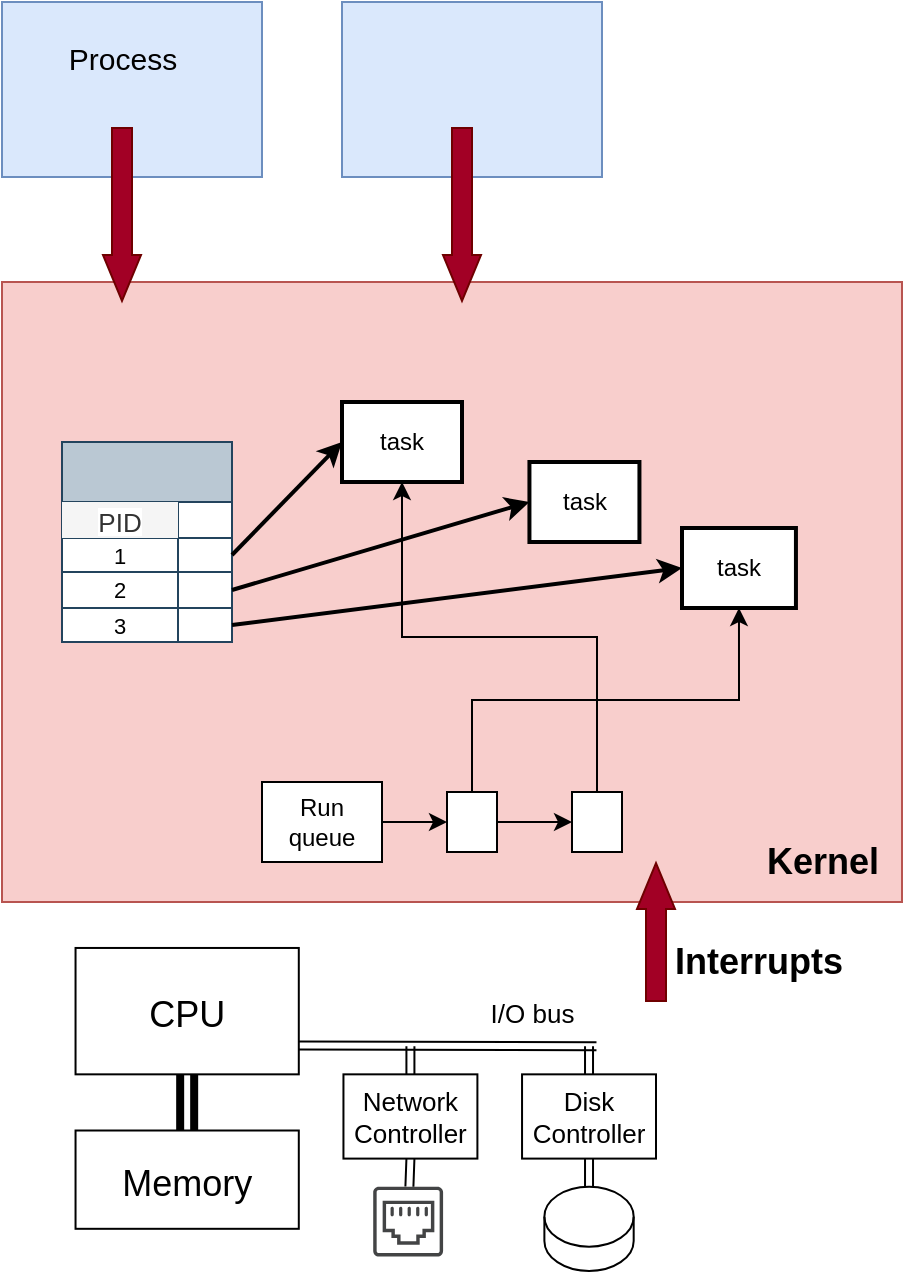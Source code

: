<mxfile version="22.1.21" type="device">
  <diagram id="Jtq0wx4SDSMLCsT2-B9x" name="Page-1">
    <mxGraphModel dx="826" dy="623" grid="1" gridSize="10" guides="1" tooltips="1" connect="1" arrows="1" fold="1" page="1" pageScale="1" pageWidth="850" pageHeight="1100" math="0" shadow="0">
      <root>
        <mxCell id="0" />
        <mxCell id="EV7D-chZJcu2U4-9GLXk-6" value="Untitled Layer" parent="0" />
        <mxCell id="2" value="" style="rounded=0;fillColor=#f8cecc;strokeColor=#b85450;" parent="EV7D-chZJcu2U4-9GLXk-6" vertex="1">
          <mxGeometry x="140" y="380" width="450" height="310" as="geometry" />
        </mxCell>
        <mxCell id="5MDx8M7PKH2fSza1fkfd-17" value="&lt;font style=&quot;font-size: 18px;&quot;&gt;&lt;b&gt;Kernel&lt;/b&gt;&lt;/font&gt;" style="text;html=1;align=center;verticalAlign=middle;resizable=0;points=[];autosize=1;strokeColor=none;fillColor=none;fontSize=15;" parent="EV7D-chZJcu2U4-9GLXk-6" vertex="1">
          <mxGeometry x="510" y="650" width="80" height="40" as="geometry" />
        </mxCell>
        <mxCell id="5MDx8M7PKH2fSza1fkfd-46" value="" style="shape=cylinder3;boundedLbl=1;backgroundOutline=1;size=15;fontSize=18;" parent="EV7D-chZJcu2U4-9GLXk-6" vertex="1">
          <mxGeometry x="411.189" y="832.34" width="44.651" height="42.128" as="geometry" />
        </mxCell>
        <mxCell id="5MDx8M7PKH2fSza1fkfd-47" value="" style="shape=link;rounded=0;fontSize=18;strokeWidth=1;" parent="EV7D-chZJcu2U4-9GLXk-6" edge="1">
          <mxGeometry width="100" relative="1" as="geometry">
            <mxPoint x="288.398" y="761.777" as="sourcePoint" />
            <mxPoint x="437.235" y="762.128" as="targetPoint" />
          </mxGeometry>
        </mxCell>
        <mxCell id="5MDx8M7PKH2fSza1fkfd-49" style="edgeStyle=none;shape=link;rounded=0;orthogonalLoop=1;jettySize=auto;exitX=0.5;exitY=0;exitDx=0;exitDy=0;fontSize=18;strokeWidth=1;" parent="EV7D-chZJcu2U4-9GLXk-6" source="5MDx8M7PKH2fSza1fkfd-50" edge="1">
          <mxGeometry relative="1" as="geometry">
            <mxPoint x="344.212" y="762.128" as="targetPoint" />
          </mxGeometry>
        </mxCell>
        <mxCell id="5MDx8M7PKH2fSza1fkfd-51" style="edgeStyle=none;shape=link;rounded=0;orthogonalLoop=1;jettySize=auto;exitX=0.5;exitY=1;exitDx=0;exitDy=0;fontSize=18;strokeWidth=1;" parent="EV7D-chZJcu2U4-9GLXk-6" source="5MDx8M7PKH2fSza1fkfd-53" target="5MDx8M7PKH2fSza1fkfd-46" edge="1">
          <mxGeometry relative="1" as="geometry" />
        </mxCell>
        <mxCell id="5MDx8M7PKH2fSza1fkfd-52" style="edgeStyle=none;shape=link;rounded=0;orthogonalLoop=1;jettySize=auto;exitX=0.5;exitY=0;exitDx=0;exitDy=0;fontSize=18;strokeWidth=1;" parent="EV7D-chZJcu2U4-9GLXk-6" source="5MDx8M7PKH2fSza1fkfd-53" edge="1">
          <mxGeometry relative="1" as="geometry">
            <mxPoint x="433.514" y="762.128" as="targetPoint" />
          </mxGeometry>
        </mxCell>
        <UserObject label="Disk&#xa;Controller" treeRoot="1" id="5MDx8M7PKH2fSza1fkfd-53">
          <mxCell style="align=center;collapsible=0;container=1;recursiveResize=0;fontSize=13;" parent="EV7D-chZJcu2U4-9GLXk-6" vertex="1">
            <mxGeometry x="400.026" y="776.17" width="66.977" height="42.128" as="geometry" />
          </mxCell>
        </UserObject>
        <mxCell id="5MDx8M7PKH2fSza1fkfd-54" value="" style="sketch=0;pointerEvents=1;shadow=0;dashed=0;strokeColor=none;fillColor=#434445;aspect=fixed;labelPosition=center;verticalLabelPosition=bottom;verticalAlign=top;align=center;outlineConnect=0;shape=mxgraph.vvd.ethernet_port;fontSize=18;" parent="EV7D-chZJcu2U4-9GLXk-6" vertex="1">
          <mxGeometry x="325.607" y="832.34" width="34.938" height="34.938" as="geometry" />
        </mxCell>
        <UserObject label="Memory" treeRoot="1" id="5MDx8M7PKH2fSza1fkfd-45">
          <mxCell style="align=center;collapsible=0;container=1;recursiveResize=0;fontSize=18;" parent="EV7D-chZJcu2U4-9GLXk-6" vertex="1">
            <mxGeometry x="176.77" y="804.255" width="111.628" height="49.149" as="geometry" />
          </mxCell>
        </UserObject>
        <mxCell id="5MDx8M7PKH2fSza1fkfd-44" style="edgeStyle=none;rounded=0;orthogonalLoop=1;jettySize=auto;entryX=0.5;entryY=1;entryDx=0;entryDy=0;fontSize=18;shape=link;strokeWidth=4;" parent="EV7D-chZJcu2U4-9GLXk-6" source="5MDx8M7PKH2fSza1fkfd-45" target="5MDx8M7PKH2fSza1fkfd-43" edge="1">
          <mxGeometry relative="1" as="geometry" />
        </mxCell>
        <UserObject label="Network&#xa;Controller" treeRoot="1" id="5MDx8M7PKH2fSza1fkfd-50">
          <mxCell style="align=center;collapsible=0;container=1;recursiveResize=0;fontSize=13;" parent="EV7D-chZJcu2U4-9GLXk-6" vertex="1">
            <mxGeometry x="310.723" y="776.17" width="66.977" height="42.128" as="geometry" />
          </mxCell>
        </UserObject>
        <mxCell id="5MDx8M7PKH2fSza1fkfd-48" style="edgeStyle=none;shape=link;rounded=0;orthogonalLoop=1;jettySize=auto;exitX=0.5;exitY=1;exitDx=0;exitDy=0;fontSize=18;strokeWidth=1;" parent="EV7D-chZJcu2U4-9GLXk-6" source="5MDx8M7PKH2fSza1fkfd-50" target="5MDx8M7PKH2fSza1fkfd-54" edge="1">
          <mxGeometry relative="1" as="geometry" />
        </mxCell>
        <mxCell id="5MDx8M7PKH2fSza1fkfd-55" value="I/O bus" style="text;resizable=0;autosize=1;align=center;verticalAlign=middle;points=[];fillColor=none;strokeColor=none;rounded=0;fontSize=13;" parent="EV7D-chZJcu2U4-9GLXk-6" vertex="1">
          <mxGeometry x="370.258" y="730.004" width="70" height="30" as="geometry" />
        </mxCell>
        <UserObject label="CPU" treeRoot="1" id="5MDx8M7PKH2fSza1fkfd-43">
          <mxCell style="align=center;collapsible=0;container=1;recursiveResize=0;fontSize=18;" parent="EV7D-chZJcu2U4-9GLXk-6" vertex="1">
            <mxGeometry x="176.77" y="712.98" width="111.628" height="63.191" as="geometry" />
          </mxCell>
        </UserObject>
        <mxCell id="kxdvltDOQqhLtUZSBMHC-44" value="Process table" style="shape=table;startSize=30;container=1;collapsible=0;childLayout=tableLayout;labelBackgroundColor=#bac8d3;fontSize=13;points=[[0.83,0.25,0,0,0],[0.83,0.5,0,0,0],[0.83,0.75,0,0,0]];fillColor=#bac8d3;swimlaneFillColor=#FFFFFF;strokeColor=#23445d;fontColor=none;noLabel=1;" parent="EV7D-chZJcu2U4-9GLXk-6" vertex="1">
          <mxGeometry x="170" y="460" width="85" height="100" as="geometry" />
        </mxCell>
        <mxCell id="kxdvltDOQqhLtUZSBMHC-45" value="" style="shape=tableRow;horizontal=0;startSize=0;swimlaneHead=0;swimlaneBody=0;top=0;left=0;bottom=0;right=0;collapsible=0;dropTarget=0;fillColor=none;points=[[0,0.5],[1,0.5]];portConstraint=eastwest;labelBackgroundColor=#FFFFFF;fontSize=13;" parent="kxdvltDOQqhLtUZSBMHC-44" vertex="1">
          <mxGeometry y="30" width="85" height="18" as="geometry" />
        </mxCell>
        <mxCell id="kxdvltDOQqhLtUZSBMHC-46" value="PID" style="shape=partialRectangle;html=1;whiteSpace=wrap;connectable=0;overflow=hidden;fillColor=#f5f5f5;top=0;left=0;bottom=0;right=0;pointerEvents=1;labelBackgroundColor=#FFFFFF;fontSize=13;fontColor=#333333;strokeColor=#666666;" parent="kxdvltDOQqhLtUZSBMHC-45" vertex="1">
          <mxGeometry width="58" height="18" as="geometry">
            <mxRectangle width="58" height="18" as="alternateBounds" />
          </mxGeometry>
        </mxCell>
        <mxCell id="kxdvltDOQqhLtUZSBMHC-47" value="" style="shape=partialRectangle;html=1;whiteSpace=wrap;connectable=0;overflow=hidden;fillColor=none;top=0;left=0;bottom=0;right=0;pointerEvents=1;labelBackgroundColor=#FFFFFF;fontSize=13;" parent="kxdvltDOQqhLtUZSBMHC-45" vertex="1">
          <mxGeometry x="58" width="27" height="18" as="geometry">
            <mxRectangle width="27" height="18" as="alternateBounds" />
          </mxGeometry>
        </mxCell>
        <mxCell id="kxdvltDOQqhLtUZSBMHC-48" value="" style="shape=tableRow;horizontal=0;startSize=0;swimlaneHead=0;swimlaneBody=0;top=0;left=0;bottom=0;right=0;collapsible=0;dropTarget=0;fillColor=none;points=[[0,0.5],[1,0.5]];portConstraint=eastwest;labelBackgroundColor=#FFFFFF;fontSize=13;" parent="kxdvltDOQqhLtUZSBMHC-44" vertex="1">
          <mxGeometry y="48" width="85" height="17" as="geometry" />
        </mxCell>
        <mxCell id="kxdvltDOQqhLtUZSBMHC-49" value="1" style="shape=partialRectangle;html=1;whiteSpace=wrap;connectable=0;overflow=hidden;fillColor=none;top=0;left=0;bottom=0;right=0;pointerEvents=1;labelBackgroundColor=#FFFFFF;fontSize=11;" parent="kxdvltDOQqhLtUZSBMHC-48" vertex="1">
          <mxGeometry width="58" height="17" as="geometry">
            <mxRectangle width="58" height="17" as="alternateBounds" />
          </mxGeometry>
        </mxCell>
        <mxCell id="kxdvltDOQqhLtUZSBMHC-50" value="" style="shape=partialRectangle;html=1;whiteSpace=wrap;connectable=0;overflow=hidden;fillColor=none;top=0;left=0;bottom=0;right=0;pointerEvents=1;labelBackgroundColor=#FFFFFF;fontSize=13;" parent="kxdvltDOQqhLtUZSBMHC-48" vertex="1">
          <mxGeometry x="58" width="27" height="17" as="geometry">
            <mxRectangle width="27" height="17" as="alternateBounds" />
          </mxGeometry>
        </mxCell>
        <mxCell id="kxdvltDOQqhLtUZSBMHC-51" value="" style="shape=tableRow;horizontal=0;startSize=0;swimlaneHead=0;swimlaneBody=0;top=0;left=0;bottom=0;right=0;collapsible=0;dropTarget=0;fillColor=none;points=[[0,0.5],[1,0.5]];portConstraint=eastwest;labelBackgroundColor=#FFFFFF;fontSize=13;" parent="kxdvltDOQqhLtUZSBMHC-44" vertex="1">
          <mxGeometry y="65" width="85" height="18" as="geometry" />
        </mxCell>
        <mxCell id="kxdvltDOQqhLtUZSBMHC-52" value="2" style="shape=partialRectangle;html=1;whiteSpace=wrap;connectable=0;overflow=hidden;fillColor=none;top=0;left=0;bottom=0;right=0;pointerEvents=1;labelBackgroundColor=#FFFFFF;fontSize=11;" parent="kxdvltDOQqhLtUZSBMHC-51" vertex="1">
          <mxGeometry width="58" height="18" as="geometry">
            <mxRectangle width="58" height="18" as="alternateBounds" />
          </mxGeometry>
        </mxCell>
        <mxCell id="kxdvltDOQqhLtUZSBMHC-53" value="" style="shape=partialRectangle;html=1;whiteSpace=wrap;connectable=0;overflow=hidden;fillColor=none;top=0;left=0;bottom=0;right=0;pointerEvents=1;labelBackgroundColor=#FFFFFF;fontSize=13;" parent="kxdvltDOQqhLtUZSBMHC-51" vertex="1">
          <mxGeometry x="58" width="27" height="18" as="geometry">
            <mxRectangle width="27" height="18" as="alternateBounds" />
          </mxGeometry>
        </mxCell>
        <mxCell id="kxdvltDOQqhLtUZSBMHC-54" value="" style="shape=tableRow;horizontal=0;startSize=0;swimlaneHead=0;swimlaneBody=0;top=0;left=0;bottom=0;right=0;collapsible=0;dropTarget=0;fillColor=none;points=[[0,0.5],[1,0.5]];portConstraint=eastwest;labelBackgroundColor=#FFFFFF;fontSize=13;" parent="kxdvltDOQqhLtUZSBMHC-44" vertex="1">
          <mxGeometry y="83" width="85" height="17" as="geometry" />
        </mxCell>
        <mxCell id="kxdvltDOQqhLtUZSBMHC-55" value="3" style="shape=partialRectangle;html=1;whiteSpace=wrap;connectable=0;overflow=hidden;fillColor=none;top=0;left=0;bottom=0;right=0;pointerEvents=1;labelBackgroundColor=#FFFFFF;fontSize=11;" parent="kxdvltDOQqhLtUZSBMHC-54" vertex="1">
          <mxGeometry width="58" height="17" as="geometry">
            <mxRectangle width="58" height="17" as="alternateBounds" />
          </mxGeometry>
        </mxCell>
        <mxCell id="kxdvltDOQqhLtUZSBMHC-56" value="" style="shape=partialRectangle;html=1;whiteSpace=wrap;connectable=0;overflow=hidden;fillColor=none;top=0;left=0;bottom=0;right=0;pointerEvents=1;labelBackgroundColor=#FFFFFF;fontSize=13;" parent="kxdvltDOQqhLtUZSBMHC-54" vertex="1">
          <mxGeometry x="58" width="27" height="17" as="geometry">
            <mxRectangle width="27" height="17" as="alternateBounds" />
          </mxGeometry>
        </mxCell>
        <mxCell id="kxdvltDOQqhLtUZSBMHC-57" style="edgeStyle=none;rounded=0;orthogonalLoop=1;jettySize=auto;html=1;exitX=1;exitY=0.5;exitDx=0;exitDy=0;strokeWidth=2;fontSize=13;movable=1;resizable=1;rotatable=1;deletable=1;editable=1;connectable=1;entryX=0;entryY=0.5;entryDx=0;entryDy=0;" parent="EV7D-chZJcu2U4-9GLXk-6" source="kxdvltDOQqhLtUZSBMHC-48" target="s5f2JVeFz2QCgacz7sFo-12" edge="1">
          <mxGeometry relative="1" as="geometry">
            <mxPoint x="390" y="489" as="sourcePoint" />
            <mxPoint x="308.98" y="499" as="targetPoint" />
          </mxGeometry>
        </mxCell>
        <mxCell id="kxdvltDOQqhLtUZSBMHC-85" value="" style="group" parent="EV7D-chZJcu2U4-9GLXk-6" vertex="1" connectable="0">
          <mxGeometry x="140" y="240" width="130" height="150" as="geometry" />
        </mxCell>
        <mxCell id="3" value="" style="rounded=0;fillColor=#dae8fc;strokeColor=#6c8ebf;" parent="kxdvltDOQqhLtUZSBMHC-85" vertex="1">
          <mxGeometry width="130" height="87.5" as="geometry" />
        </mxCell>
        <mxCell id="5MDx8M7PKH2fSza1fkfd-15" value="Process" style="text;html=1;align=center;verticalAlign=middle;resizable=0;points=[];autosize=1;strokeColor=none;fillColor=none;fontSize=15;" parent="kxdvltDOQqhLtUZSBMHC-85" vertex="1">
          <mxGeometry x="20" y="12.5" width="80" height="30" as="geometry" />
        </mxCell>
        <mxCell id="5MDx8M7PKH2fSza1fkfd-7" value="" style="shape=flexArrow;endArrow=classic;html=1;rounded=0;fillColor=#a20025;strokeColor=#6F0000;endWidth=8;endSize=7.33;" parent="kxdvltDOQqhLtUZSBMHC-85" edge="1">
          <mxGeometry x="-0.714" y="-120" width="50" height="50" relative="1" as="geometry">
            <mxPoint x="60" y="62.5" as="sourcePoint" />
            <mxPoint x="60" y="150" as="targetPoint" />
            <mxPoint as="offset" />
          </mxGeometry>
        </mxCell>
        <mxCell id="s5f2JVeFz2QCgacz7sFo-6" value="" style="group" vertex="1" connectable="0" parent="EV7D-chZJcu2U4-9GLXk-6">
          <mxGeometry x="310" y="240" width="130" height="150" as="geometry" />
        </mxCell>
        <mxCell id="s5f2JVeFz2QCgacz7sFo-7" value="" style="rounded=0;fillColor=#dae8fc;strokeColor=#6c8ebf;" vertex="1" parent="s5f2JVeFz2QCgacz7sFo-6">
          <mxGeometry width="130" height="87.5" as="geometry" />
        </mxCell>
        <mxCell id="s5f2JVeFz2QCgacz7sFo-9" value="" style="shape=flexArrow;endArrow=classic;html=1;rounded=0;fillColor=#a20025;strokeColor=#6F0000;endWidth=8;endSize=7.33;" edge="1" parent="s5f2JVeFz2QCgacz7sFo-6">
          <mxGeometry x="-0.714" y="-120" width="50" height="50" relative="1" as="geometry">
            <mxPoint x="60" y="62.5" as="sourcePoint" />
            <mxPoint x="60" y="150" as="targetPoint" />
            <mxPoint as="offset" />
          </mxGeometry>
        </mxCell>
        <mxCell id="s5f2JVeFz2QCgacz7sFo-10" value="" style="shape=flexArrow;endArrow=classic;html=1;rounded=0;fillColor=#a20025;strokeColor=#6F0000;endWidth=8;endSize=7.33;" edge="1" parent="EV7D-chZJcu2U4-9GLXk-6">
          <mxGeometry x="-0.714" y="-120" width="50" height="50" relative="1" as="geometry">
            <mxPoint x="467" y="740" as="sourcePoint" />
            <mxPoint x="467" y="670" as="targetPoint" />
            <mxPoint as="offset" />
          </mxGeometry>
        </mxCell>
        <mxCell id="s5f2JVeFz2QCgacz7sFo-12" value="task" style="rounded=0;whiteSpace=wrap;html=1;strokeWidth=2;" vertex="1" parent="EV7D-chZJcu2U4-9GLXk-6">
          <mxGeometry x="310" y="440" width="60" height="40" as="geometry" />
        </mxCell>
        <mxCell id="s5f2JVeFz2QCgacz7sFo-13" style="edgeStyle=none;rounded=0;orthogonalLoop=1;jettySize=auto;html=1;exitX=1;exitY=0.5;exitDx=0;exitDy=0;strokeWidth=2;fontSize=13;movable=1;resizable=1;rotatable=1;deletable=1;editable=1;connectable=1;entryX=0;entryY=0.5;entryDx=0;entryDy=0;" edge="1" parent="EV7D-chZJcu2U4-9GLXk-6" source="kxdvltDOQqhLtUZSBMHC-51" target="s5f2JVeFz2QCgacz7sFo-14">
          <mxGeometry relative="1" as="geometry">
            <mxPoint x="360" y="529" as="sourcePoint" />
            <mxPoint x="370" y="530" as="targetPoint" />
          </mxGeometry>
        </mxCell>
        <mxCell id="s5f2JVeFz2QCgacz7sFo-14" value="task" style="rounded=0;whiteSpace=wrap;html=1;strokeWidth=2;" vertex="1" parent="EV7D-chZJcu2U4-9GLXk-6">
          <mxGeometry x="403.72" y="470" width="55" height="40" as="geometry" />
        </mxCell>
        <mxCell id="s5f2JVeFz2QCgacz7sFo-15" style="edgeStyle=none;rounded=0;orthogonalLoop=1;jettySize=auto;html=1;exitX=1;exitY=0.5;exitDx=0;exitDy=0;strokeWidth=2;fontSize=13;movable=1;resizable=1;rotatable=1;deletable=1;editable=1;connectable=1;entryX=0;entryY=0.5;entryDx=0;entryDy=0;" edge="1" parent="EV7D-chZJcu2U4-9GLXk-6" source="kxdvltDOQqhLtUZSBMHC-54" target="s5f2JVeFz2QCgacz7sFo-16">
          <mxGeometry relative="1" as="geometry">
            <mxPoint x="387.5" y="589" as="sourcePoint" />
            <mxPoint x="441.48" y="589" as="targetPoint" />
          </mxGeometry>
        </mxCell>
        <mxCell id="s5f2JVeFz2QCgacz7sFo-16" value="task" style="rounded=0;whiteSpace=wrap;html=1;strokeWidth=2;" vertex="1" parent="EV7D-chZJcu2U4-9GLXk-6">
          <mxGeometry x="480" y="503" width="56.97" height="40" as="geometry" />
        </mxCell>
        <mxCell id="s5f2JVeFz2QCgacz7sFo-24" style="edgeStyle=orthogonalEdgeStyle;rounded=0;orthogonalLoop=1;jettySize=auto;html=1;exitX=1;exitY=0.5;exitDx=0;exitDy=0;" edge="1" parent="EV7D-chZJcu2U4-9GLXk-6" source="s5f2JVeFz2QCgacz7sFo-18" target="s5f2JVeFz2QCgacz7sFo-19">
          <mxGeometry relative="1" as="geometry" />
        </mxCell>
        <mxCell id="s5f2JVeFz2QCgacz7sFo-18" value="Run queue" style="rounded=0;whiteSpace=wrap;html=1;" vertex="1" parent="EV7D-chZJcu2U4-9GLXk-6">
          <mxGeometry x="270" y="630" width="60" height="40" as="geometry" />
        </mxCell>
        <mxCell id="s5f2JVeFz2QCgacz7sFo-22" style="edgeStyle=orthogonalEdgeStyle;rounded=0;orthogonalLoop=1;jettySize=auto;html=1;exitX=0.5;exitY=0;exitDx=0;exitDy=0;entryX=0.5;entryY=1;entryDx=0;entryDy=0;" edge="1" parent="EV7D-chZJcu2U4-9GLXk-6" source="s5f2JVeFz2QCgacz7sFo-19" target="s5f2JVeFz2QCgacz7sFo-16">
          <mxGeometry relative="1" as="geometry" />
        </mxCell>
        <mxCell id="s5f2JVeFz2QCgacz7sFo-19" value="" style="rounded=0;whiteSpace=wrap;html=1;" vertex="1" parent="EV7D-chZJcu2U4-9GLXk-6">
          <mxGeometry x="362.5" y="635" width="25" height="30" as="geometry" />
        </mxCell>
        <mxCell id="s5f2JVeFz2QCgacz7sFo-23" style="edgeStyle=orthogonalEdgeStyle;rounded=0;orthogonalLoop=1;jettySize=auto;html=1;exitX=0.5;exitY=0;exitDx=0;exitDy=0;" edge="1" parent="EV7D-chZJcu2U4-9GLXk-6" source="s5f2JVeFz2QCgacz7sFo-20" target="s5f2JVeFz2QCgacz7sFo-12">
          <mxGeometry relative="1" as="geometry" />
        </mxCell>
        <mxCell id="s5f2JVeFz2QCgacz7sFo-20" value="" style="rounded=0;whiteSpace=wrap;html=1;" vertex="1" parent="EV7D-chZJcu2U4-9GLXk-6">
          <mxGeometry x="425" y="635" width="25" height="30" as="geometry" />
        </mxCell>
        <mxCell id="s5f2JVeFz2QCgacz7sFo-26" style="edgeStyle=orthogonalEdgeStyle;rounded=0;orthogonalLoop=1;jettySize=auto;html=1;exitX=1;exitY=0.5;exitDx=0;exitDy=0;entryX=0;entryY=0.5;entryDx=0;entryDy=0;" edge="1" parent="EV7D-chZJcu2U4-9GLXk-6" source="s5f2JVeFz2QCgacz7sFo-19" target="s5f2JVeFz2QCgacz7sFo-20">
          <mxGeometry relative="1" as="geometry" />
        </mxCell>
        <mxCell id="s5f2JVeFz2QCgacz7sFo-27" value="&lt;font style=&quot;font-size: 18px;&quot;&gt;&lt;b&gt;Interrupts&lt;/b&gt;&lt;/font&gt;" style="text;html=1;align=center;verticalAlign=middle;resizable=0;points=[];autosize=1;strokeColor=none;fillColor=none;fontSize=15;" vertex="1" parent="EV7D-chZJcu2U4-9GLXk-6">
          <mxGeometry x="463.48" y="700" width="110" height="40" as="geometry" />
        </mxCell>
      </root>
    </mxGraphModel>
  </diagram>
</mxfile>

